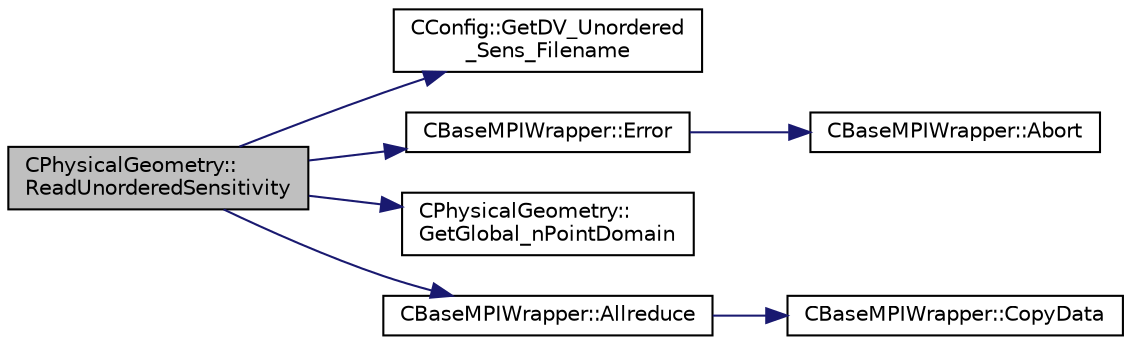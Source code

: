 digraph "CPhysicalGeometry::ReadUnorderedSensitivity"
{
  edge [fontname="Helvetica",fontsize="10",labelfontname="Helvetica",labelfontsize="10"];
  node [fontname="Helvetica",fontsize="10",shape=record];
  rankdir="LR";
  Node976 [label="CPhysicalGeometry::\lReadUnorderedSensitivity",height=0.2,width=0.4,color="black", fillcolor="grey75", style="filled", fontcolor="black"];
  Node976 -> Node977 [color="midnightblue",fontsize="10",style="solid",fontname="Helvetica"];
  Node977 [label="CConfig::GetDV_Unordered\l_Sens_Filename",height=0.2,width=0.4,color="black", fillcolor="white", style="filled",URL="$class_c_config.html#a09b8a4e1b05c3aff3c9c49851196260b",tooltip="Get name of the unordered ASCII volume sensitivity file. "];
  Node976 -> Node978 [color="midnightblue",fontsize="10",style="solid",fontname="Helvetica"];
  Node978 [label="CBaseMPIWrapper::Error",height=0.2,width=0.4,color="black", fillcolor="white", style="filled",URL="$class_c_base_m_p_i_wrapper.html#a04457c47629bda56704e6a8804833eeb"];
  Node978 -> Node979 [color="midnightblue",fontsize="10",style="solid",fontname="Helvetica"];
  Node979 [label="CBaseMPIWrapper::Abort",height=0.2,width=0.4,color="black", fillcolor="white", style="filled",URL="$class_c_base_m_p_i_wrapper.html#a21ef5681e2acb532d345e9bab173ef07"];
  Node976 -> Node980 [color="midnightblue",fontsize="10",style="solid",fontname="Helvetica"];
  Node980 [label="CPhysicalGeometry::\lGetGlobal_nPointDomain",height=0.2,width=0.4,color="black", fillcolor="white", style="filled",URL="$class_c_physical_geometry.html#a4961843a26b0f37270144601f1dcb228",tooltip="Retrieve total number of nodes in a simulation across all processors (excluding halos). "];
  Node976 -> Node981 [color="midnightblue",fontsize="10",style="solid",fontname="Helvetica"];
  Node981 [label="CBaseMPIWrapper::Allreduce",height=0.2,width=0.4,color="black", fillcolor="white", style="filled",URL="$class_c_base_m_p_i_wrapper.html#a637b6fd917a8ca91ce748ba88e0d66b6"];
  Node981 -> Node982 [color="midnightblue",fontsize="10",style="solid",fontname="Helvetica"];
  Node982 [label="CBaseMPIWrapper::CopyData",height=0.2,width=0.4,color="black", fillcolor="white", style="filled",URL="$class_c_base_m_p_i_wrapper.html#a4725cc1dd65b161b483e812a538a5e36"];
}
